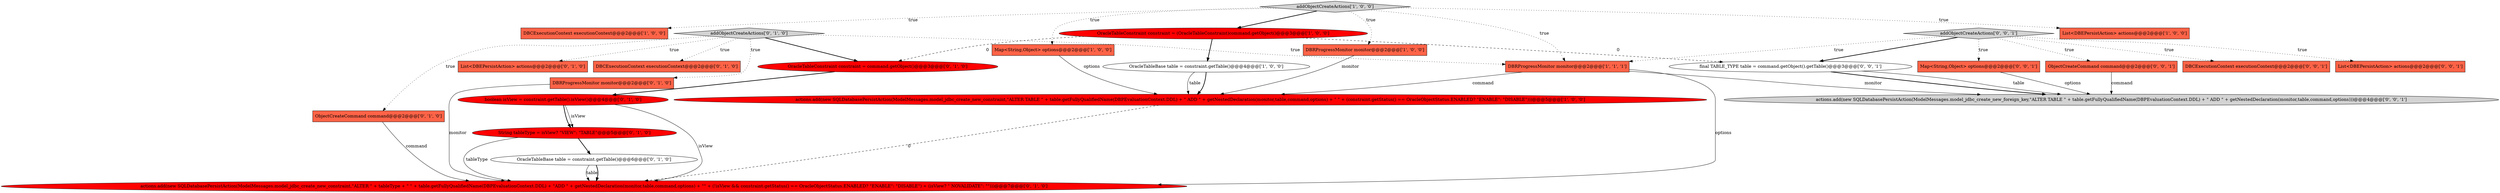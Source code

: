 digraph {
4 [style = filled, label = "DBCExecutionContext executionContext@@@2@@@['1', '0', '0']", fillcolor = tomato, shape = box image = "AAA0AAABBB1BBB"];
9 [style = filled, label = "actions.add(new SQLDatabasePersistAction(ModelMessages.model_jdbc_create_new_constraint,\"ALTER \" + tableType + \" \" + table.getFullyQualifiedName(DBPEvaluationContext.DDL) + \"ADD \" + getNestedDeclaration(monitor,table,command,options) + \"\" + (!isView && constraint.getStatus() == OracleObjectStatus.ENABLED? \"ENABLE\": \"DISABLE\") + (isView? \" NOVALIDATE\": \"\")))@@@7@@@['0', '1', '0']", fillcolor = red, shape = ellipse image = "AAA1AAABBB2BBB"];
10 [style = filled, label = "DBRProgressMonitor monitor@@@2@@@['0', '1', '0']", fillcolor = tomato, shape = box image = "AAA0AAABBB2BBB"];
12 [style = filled, label = "OracleTableConstraint constraint = command.getObject()@@@3@@@['0', '1', '0']", fillcolor = red, shape = ellipse image = "AAA1AAABBB2BBB"];
6 [style = filled, label = "OracleTableBase table = constraint.getTable()@@@4@@@['1', '0', '0']", fillcolor = white, shape = ellipse image = "AAA0AAABBB1BBB"];
3 [style = filled, label = "OracleTableConstraint constraint = (OracleTableConstraint)command.getObject()@@@3@@@['1', '0', '0']", fillcolor = red, shape = ellipse image = "AAA1AAABBB1BBB"];
17 [style = filled, label = "OracleTableBase table = constraint.getTable()@@@6@@@['0', '1', '0']", fillcolor = white, shape = ellipse image = "AAA0AAABBB2BBB"];
2 [style = filled, label = "List<DBEPersistAction> actions@@@2@@@['1', '0', '0']", fillcolor = tomato, shape = box image = "AAA0AAABBB1BBB"];
8 [style = filled, label = "DBRProgressMonitor monitor@@@2@@@['1', '1', '1']", fillcolor = tomato, shape = box image = "AAA0AAABBB1BBB"];
0 [style = filled, label = "actions.add(new SQLDatabasePersistAction(ModelMessages.model_jdbc_create_new_constraint,\"ALTER TABLE \" + table.getFullyQualifiedName(DBPEvaluationContext.DDL) + \" ADD \" + getNestedDeclaration(monitor,table,command,options) + \" \" + (constraint.getStatus() == OracleObjectStatus.ENABLED? \"ENABLE\": \"DISABLE\")))@@@5@@@['1', '0', '0']", fillcolor = red, shape = ellipse image = "AAA1AAABBB1BBB"];
15 [style = filled, label = "boolean isView = constraint.getTable().isView()@@@4@@@['0', '1', '0']", fillcolor = red, shape = ellipse image = "AAA1AAABBB2BBB"];
11 [style = filled, label = "DBCExecutionContext executionContext@@@2@@@['0', '1', '0']", fillcolor = tomato, shape = box image = "AAA0AAABBB2BBB"];
13 [style = filled, label = "ObjectCreateCommand command@@@2@@@['0', '1', '0']", fillcolor = tomato, shape = box image = "AAA0AAABBB2BBB"];
24 [style = filled, label = "ObjectCreateCommand command@@@2@@@['0', '0', '1']", fillcolor = tomato, shape = box image = "AAA0AAABBB3BBB"];
21 [style = filled, label = "actions.add(new SQLDatabasePersistAction(ModelMessages.model_jdbc_create_new_foreign_key,\"ALTER TABLE \" + table.getFullyQualifiedName(DBPEvaluationContext.DDL) + \" ADD \" + getNestedDeclaration(monitor,table,command,options)))@@@4@@@['0', '0', '1']", fillcolor = lightgray, shape = ellipse image = "AAA0AAABBB3BBB"];
23 [style = filled, label = "addObjectCreateActions['0', '0', '1']", fillcolor = lightgray, shape = diamond image = "AAA0AAABBB3BBB"];
1 [style = filled, label = "addObjectCreateActions['1', '0', '0']", fillcolor = lightgray, shape = diamond image = "AAA0AAABBB1BBB"];
25 [style = filled, label = "DBCExecutionContext executionContext@@@2@@@['0', '0', '1']", fillcolor = tomato, shape = box image = "AAA0AAABBB3BBB"];
16 [style = filled, label = "String tableType = isView? \"VIEW\": \"TABLE\"@@@5@@@['0', '1', '0']", fillcolor = red, shape = ellipse image = "AAA1AAABBB2BBB"];
22 [style = filled, label = "List<DBEPersistAction> actions@@@2@@@['0', '0', '1']", fillcolor = tomato, shape = box image = "AAA0AAABBB3BBB"];
7 [style = filled, label = "Map<String,Object> options@@@2@@@['1', '0', '0']", fillcolor = tomato, shape = box image = "AAA0AAABBB1BBB"];
20 [style = filled, label = "final TABLE_TYPE table = command.getObject().getTable()@@@3@@@['0', '0', '1']", fillcolor = white, shape = ellipse image = "AAA0AAABBB3BBB"];
19 [style = filled, label = "Map<String,Object> options@@@2@@@['0', '0', '1']", fillcolor = tomato, shape = box image = "AAA0AAABBB3BBB"];
18 [style = filled, label = "addObjectCreateActions['0', '1', '0']", fillcolor = lightgray, shape = diamond image = "AAA0AAABBB2BBB"];
5 [style = filled, label = "DBRProgressMonitor monitor@@@2@@@['1', '0', '0']", fillcolor = tomato, shape = box image = "AAA0AAABBB1BBB"];
14 [style = filled, label = "List<DBEPersistAction> actions@@@2@@@['0', '1', '0']", fillcolor = tomato, shape = box image = "AAA0AAABBB2BBB"];
23->20 [style = bold, label=""];
17->9 [style = solid, label="table"];
7->0 [style = solid, label="options"];
23->8 [style = dotted, label="true"];
23->22 [style = dotted, label="true"];
17->9 [style = bold, label=""];
12->15 [style = bold, label=""];
24->21 [style = solid, label="command"];
1->3 [style = bold, label=""];
8->0 [style = solid, label="command"];
18->12 [style = bold, label=""];
3->6 [style = bold, label=""];
10->9 [style = solid, label="monitor"];
15->16 [style = solid, label="isView"];
18->8 [style = dotted, label="true"];
6->0 [style = bold, label=""];
1->4 [style = dotted, label="true"];
16->17 [style = bold, label=""];
23->19 [style = dotted, label="true"];
15->16 [style = bold, label=""];
6->0 [style = solid, label="table"];
13->9 [style = solid, label="command"];
18->14 [style = dotted, label="true"];
20->21 [style = bold, label=""];
1->7 [style = dotted, label="true"];
18->10 [style = dotted, label="true"];
18->11 [style = dotted, label="true"];
8->9 [style = solid, label="options"];
20->21 [style = solid, label="table"];
3->12 [style = dashed, label="0"];
15->9 [style = solid, label="isView"];
8->21 [style = solid, label="monitor"];
3->20 [style = dashed, label="0"];
1->8 [style = dotted, label="true"];
5->0 [style = solid, label="monitor"];
16->9 [style = solid, label="tableType"];
0->9 [style = dashed, label="0"];
1->2 [style = dotted, label="true"];
23->25 [style = dotted, label="true"];
23->24 [style = dotted, label="true"];
1->5 [style = dotted, label="true"];
18->13 [style = dotted, label="true"];
19->21 [style = solid, label="options"];
}
